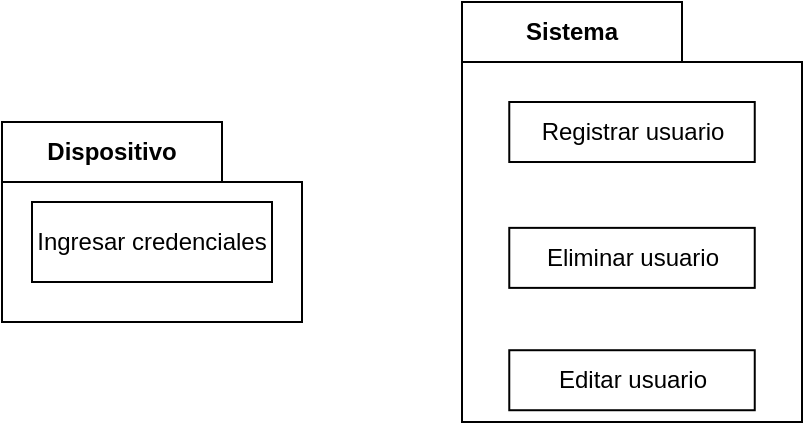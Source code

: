 <mxfile version="21.7.2" type="github">
  <diagram name="Página-1" id="5p76X2KktATMc0m8jzlO">
    <mxGraphModel dx="1050" dy="522" grid="1" gridSize="10" guides="1" tooltips="1" connect="1" arrows="1" fold="1" page="1" pageScale="1" pageWidth="1169" pageHeight="827" background="none" math="0" shadow="0">
      <root>
        <mxCell id="0" />
        <mxCell id="1" parent="0" />
        <mxCell id="FSR5cTk_ahJINI3tt9R9-1" value="Dispositivo" style="shape=folder;fontStyle=1;tabWidth=110;tabHeight=30;tabPosition=left;html=1;boundedLbl=1;labelInHeader=1;container=1;collapsible=0;whiteSpace=wrap;fillColor=none;" vertex="1" parent="1">
          <mxGeometry x="290" y="220" width="150" height="100" as="geometry" />
        </mxCell>
        <mxCell id="FSR5cTk_ahJINI3tt9R9-2" value="" style="html=1;strokeColor=none;resizeWidth=1;resizeHeight=1;fillColor=none;part=1;connectable=0;allowArrows=0;deletable=0;whiteSpace=wrap;" vertex="1" parent="FSR5cTk_ahJINI3tt9R9-1">
          <mxGeometry width="150" height="70" relative="1" as="geometry">
            <mxPoint y="30" as="offset" />
          </mxGeometry>
        </mxCell>
        <mxCell id="FSR5cTk_ahJINI3tt9R9-5" value="Ingresar credenciales" style="fontStyle=0;html=1;whiteSpace=wrap;fillColor=none;" vertex="1" parent="FSR5cTk_ahJINI3tt9R9-1">
          <mxGeometry x="15" y="40" width="120" height="40" as="geometry" />
        </mxCell>
        <mxCell id="FSR5cTk_ahJINI3tt9R9-3" value="Sistema" style="shape=folder;fontStyle=1;tabWidth=110;tabHeight=30;tabPosition=left;html=1;boundedLbl=1;labelInHeader=1;container=1;collapsible=0;whiteSpace=wrap;fillColor=none;" vertex="1" parent="1">
          <mxGeometry x="520" y="160" width="170" height="210" as="geometry" />
        </mxCell>
        <mxCell id="FSR5cTk_ahJINI3tt9R9-4" value="" style="html=1;strokeColor=none;resizeWidth=1;resizeHeight=1;fillColor=none;part=1;connectable=0;allowArrows=0;deletable=0;whiteSpace=wrap;" vertex="1" parent="FSR5cTk_ahJINI3tt9R9-3">
          <mxGeometry width="170" height="182.609" relative="1" as="geometry">
            <mxPoint y="30" as="offset" />
          </mxGeometry>
        </mxCell>
        <mxCell id="FSR5cTk_ahJINI3tt9R9-6" value="Registrar usuario" style="fontStyle=0;html=1;whiteSpace=wrap;fillColor=none;" vertex="1" parent="FSR5cTk_ahJINI3tt9R9-3">
          <mxGeometry x="23.634" y="49.999" width="122.74" height="30.003" as="geometry" />
        </mxCell>
        <mxCell id="FSR5cTk_ahJINI3tt9R9-7" value="Eliminar usuario" style="fontStyle=0;html=1;whiteSpace=wrap;fillColor=none;" vertex="1" parent="FSR5cTk_ahJINI3tt9R9-3">
          <mxGeometry x="23.634" y="112.935" width="122.74" height="30.003" as="geometry" />
        </mxCell>
        <mxCell id="FSR5cTk_ahJINI3tt9R9-8" value="Editar usuario" style="fontStyle=0;html=1;whiteSpace=wrap;fillColor=none;" vertex="1" parent="FSR5cTk_ahJINI3tt9R9-3">
          <mxGeometry x="23.634" y="174.109" width="122.74" height="30.003" as="geometry" />
        </mxCell>
      </root>
    </mxGraphModel>
  </diagram>
</mxfile>
